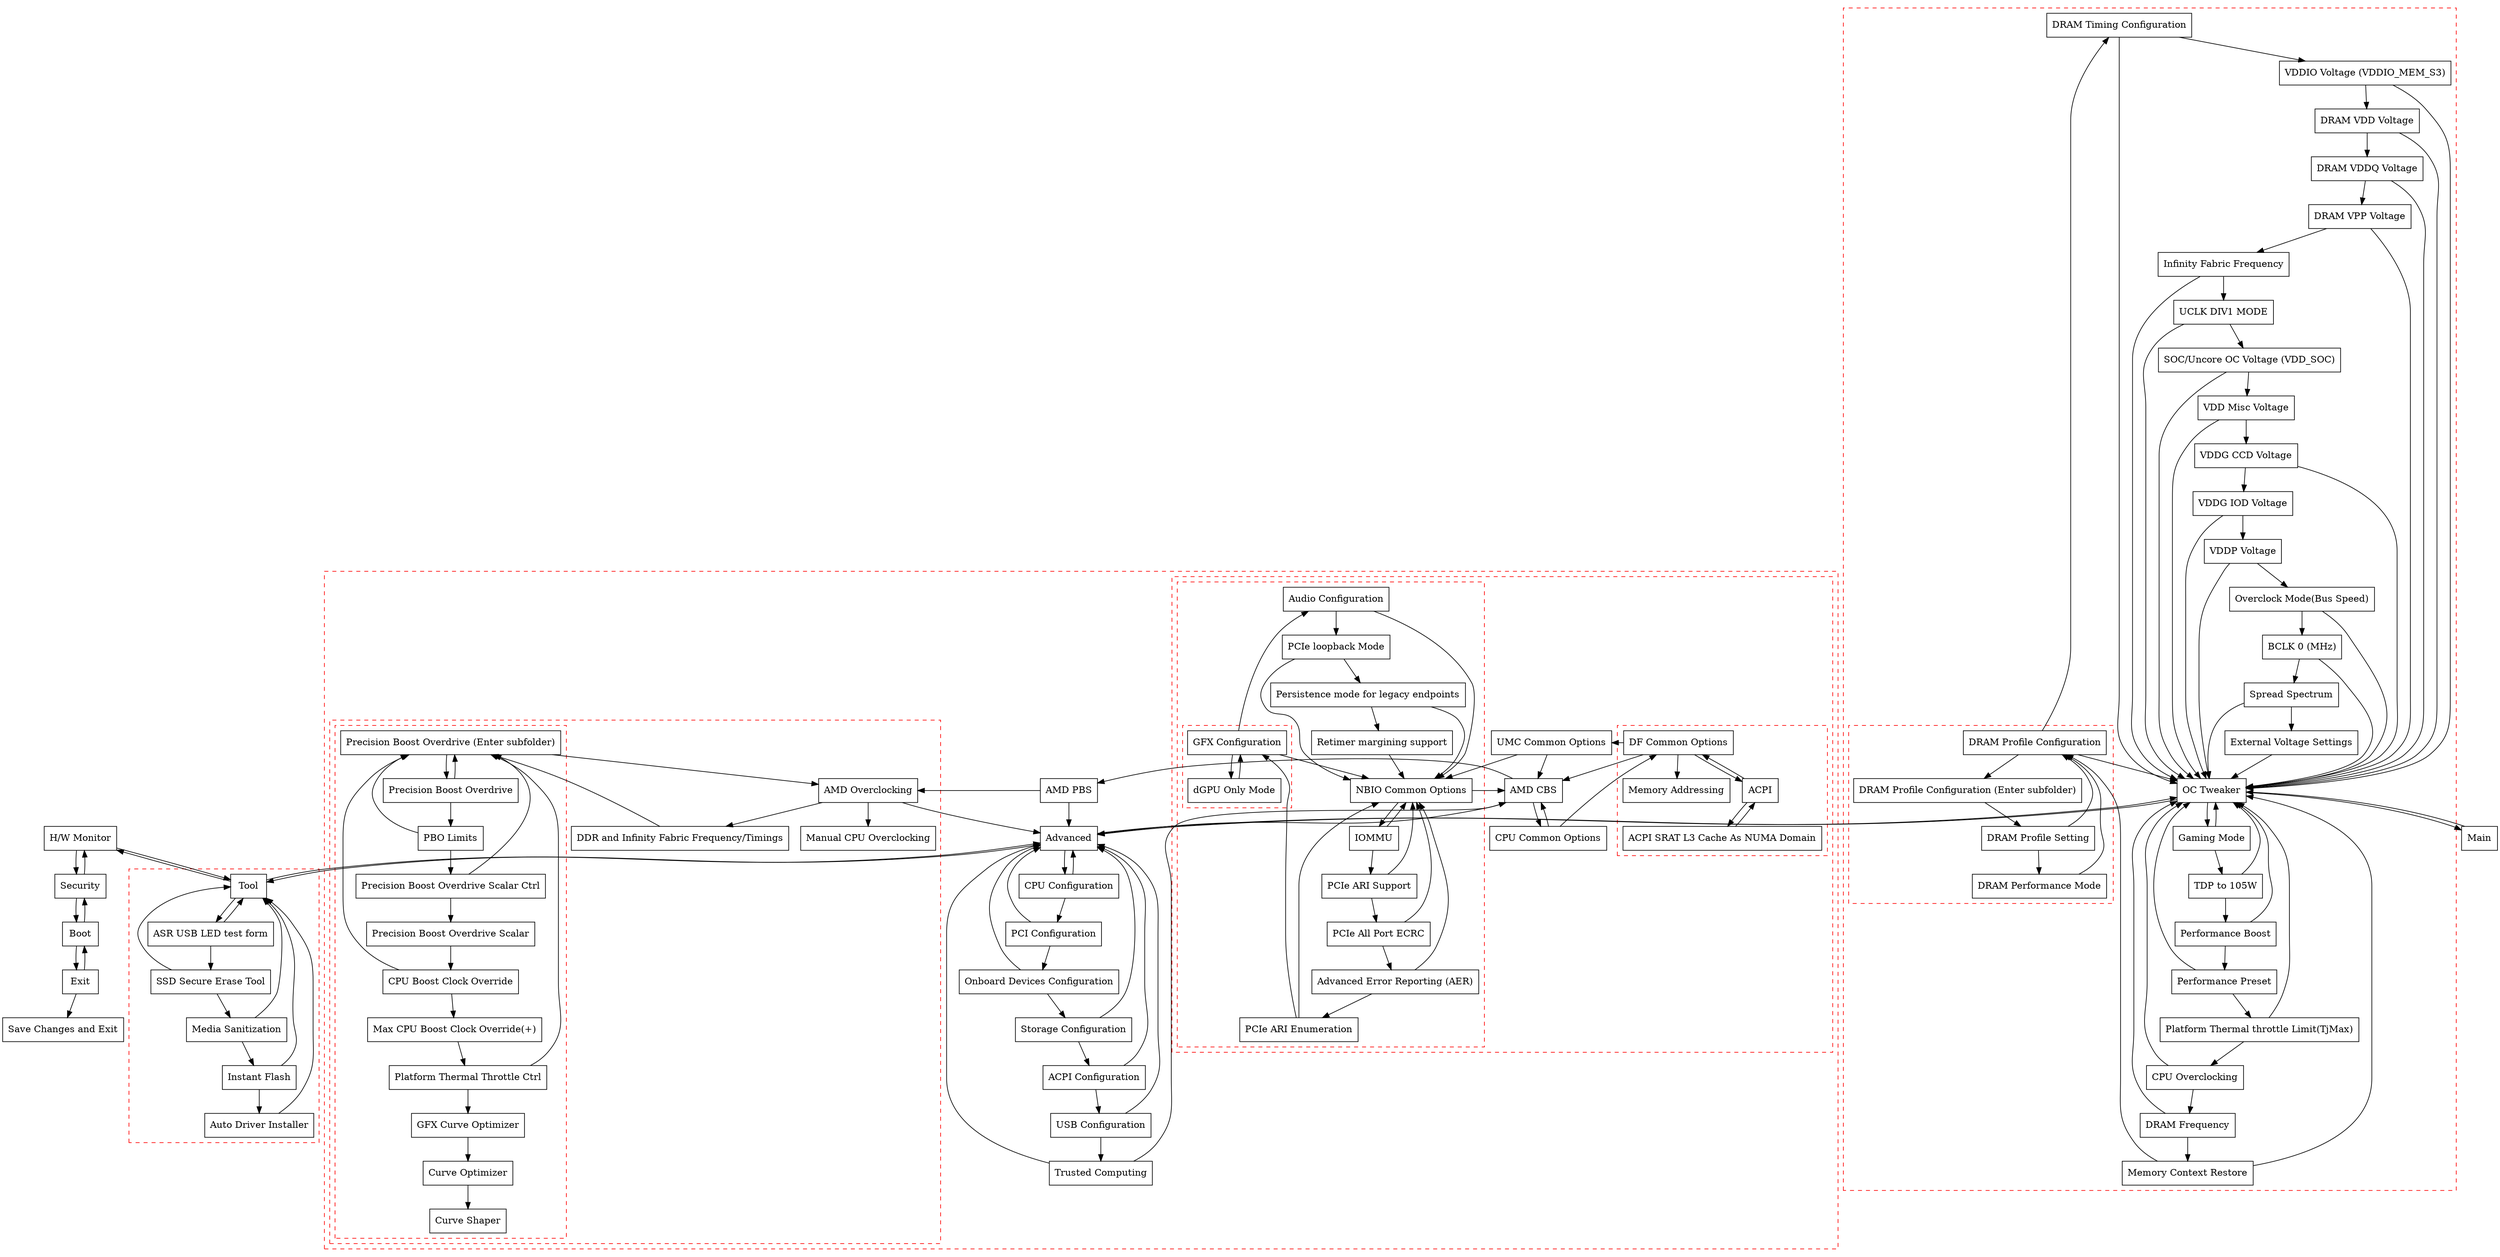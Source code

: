 digraph bios
{
    //compound = true
    node [shape = "box"]
    style = dashed
    color = red
    "Main"
    //rankdir = "LR"
    
    //VALUES ARE DEFAULT VALUES FROM A FRESHLY CLEARED CMOS
    //THIS FILE IS NOT TO BE MODIFIED EXCEPT FOR BREAKING BIOS UPDATES

    subgraph cluster_oc_tweaker
    {
        "OC Tweaker"
        "Gaming Mode"
        "TDP to 105W"
        "Performance Boost"
        "Performance Preset"
        "Platform Thermal throttle Limit(TjMax)"
        "CPU Overclocking"
        "DRAM Frequency"
        "Memory Context Restore"

        subgraph cluster_dram_profile
        {
            "DRAM Profile Configuration"
            "DRAM Profile Configuration (Enter subfolder)"
            "DRAM Profile Setting" [option_type = "list" value = "Auto" options = "Auto,DDR5-4800,XMP1-6000" traversal_key = "ArrowDown"]
            "DRAM Performance Mode" [option_type = "list" value = "AMD AGESA Default" options = "AMD AGESA Default,Competitive,Aggressive" traversal_key = "ArrowDown"]
        }
        
        "DRAM Timing Configuration"
        "VDDIO Voltage (VDDIO_MEM_S3)"
        "DRAM VDD Voltage"
        "DRAM VDDQ Voltage"
        "DRAM VPP Voltage"
        "Infinity Fabric Frequency"
        "UCLK DIV1 MODE"
        "SOC/Uncore OC Voltage (VDD_SOC)" [option_type = "field" value = "Auto"]
        "VDD Misc Voltage"
        "VDDG CCD Voltage"
        "VDDG IOD Voltage"
        "VDDP Voltage"
        "Overclock Mode(Bus Speed)"
        "BCLK 0 (MHz)" [option_type = "field" value = "Auto"]
        "Spread Spectrum" [option_type = "list" value = "Auto" options = "Auto,Disabled,Enabled" traversal_key = "ArrowDown"]
        "External Voltage Settings"
    }

    subgraph cluster_advanced
    {
        "Advanced"
        "CPU Configuration"
        "PCI Configuration"
        "Onboard Devices Configuration"
        "Storage Configuration"
        "ACPI Configuration"
        "USB Configuration"
        "Trusted Computing"
        "AMD PBS" 

        subgraph cluster_amd_cbs
        {
            "AMD CBS" 
            "CPU Common Options"

            subgraph cluster_df_options
            {
                "DF Common Options"
                "Memory Addressing"
                "ACPI"
                // why in the name of all that is unholy is this list in reverse?!
                "ACPI SRAT L3 Cache As NUMA Domain" [option_type = "list" value = "Auto" options = "Auto,Enabled,Disabled" traversal_key = "ArrowUp"]
            }

            "UMC Common Options"
            subgraph cluster_nbio
            {
                "NBIO Common Options"
                "IOMMU"
                "PCIe ARI Support"
                "PCIe All Port ECRC"
                "Advanced Error Reporting (AER)"
                "PCIe ARI Enumeration"
                subgraph cluster_gfx_config
                {
                    "GFX Configuration"
                    "dGPU Only Mode" [option_type = "list" value = "Auto" options = "Auto,Disabled,Enabled" traversal_key = "ArrowDown"]
                }
                "Audio Configuration"
                "PCIe loopback Mode"
                "Persistence mode for legacy endpoints"
                "Retimer margining support"
            }
        }

        subgraph cluster_amd_overclocking
        {
            "AMD Overclocking"
            "Manual CPU Overclocking"
            "DDR and Infinity Fabric Frequency/Timings"
            
            subgraph cluster_pbo
            {
                "Precision Boost Overdrive (Enter subfolder)"
                "Precision Boost Overdrive"
                "PBO Limits" [option_type = "list" value = "Auto" options = "Auto,Disable,Motherboard,Manual" traversal_key = "ArrowDown"]
                "Precision Boost Overdrive Scalar Ctrl"
                "Precision Boost Overdrive Scalar" [option_type = "list" value = "1X" options = "1X,2X,3X,4X,5X,6X,7X,8X,9X,10X" traversal_key = "ArrowDown"]
                "CPU Boost Clock Override"
                "Max CPU Boost Clock Override(+)" [option_type = "field" value = "25"]
                "Platform Thermal Throttle Ctrl"
                "GFX Curve Optimizer"
                "Curve Optimizer"
                "Curve Shaper"
            }
        }
    }

    

    subgraph cluster_tool
    {
        "Tool"
        "ASR USB LED test form"
        "SSD Secure Erase Tool"
        "Media Sanitization"
        "Instant Flash"
        "Auto Driver Installer" [option_type = "list" value = "Enabled" options = "Enabled,Disabled" traversal_key = "ArrowUp"]
    }
    "H/W Monitor"
    "Security"
    "Boot"
    "Exit"
    "Save Changes and Exit"

    "Main" -> "OC Tweaker" [keypath = "ArrowRight"]
    "OC Tweaker" -> "Advanced" [keypath = "ArrowRight"]
    "Advanced" -> "Tool" [keypath = "ArrowRight"]
    "Tool" -> "H/W Monitor" [keypath = "ArrowRight"]
    "H/W Monitor" -> "Security" [keypath = "ArrowRight"]
    "Security" -> "Boot" [keypath = "ArrowRight"]
    "Boot" -> "Exit" [keypath = "ArrowRight"]

    "Exit" -> "Boot" [keypath = "ArrowLeft"]
    "Boot" -> "Security" [keypath = "ArrowLeft"]
    "Security" -> "H/W Monitor" [keypath = "ArrowLeft"]
    "H/W Monitor" -> "Tool" [keypath = "ArrowLeft"]
    "Tool" -> "Advanced" [keypath = "ArrowLeft"]
    "Advanced" -> "OC Tweaker" [keypath = "ArrowLeft"]
    "OC Tweaker" -> "Main" [keypath = "ArrowLeft"]

    "OC Tweaker" -> "Gaming Mode" [keypath = "Home"]
    "Gaming Mode" -> "TDP to 105W" [keypath = "ArrowDown"]
    "TDP to 105W" -> "Performance Boost" [keypath = "ArrowDown"]
    "Performance Boost" -> "Performance Preset" [keypath = "ArrowDown"]
    "Performance Preset" -> "Platform Thermal throttle Limit(TjMax)" [keypath = "ArrowDown"]
    "Platform Thermal throttle Limit(TjMax)" -> "CPU Overclocking" [keypath = "ArrowDown"]
    "CPU Overclocking" -> "DRAM Frequency" [keypath = "ArrowDown"]
    "DRAM Frequency" -> "Memory Context Restore" [keypath = "ArrowDown"]
    "Memory Context Restore" -> "DRAM Profile Configuration" [keypath = "ArrowDown"]

    "DRAM Profile Configuration" -> "DRAM Timing Configuration" [keypath = "ArrowDown"]
    "DRAM Profile Configuration" -> "DRAM Profile Configuration (Enter subfolder)" [keypath = "Enter"]
    "DRAM Profile Configuration (Enter subfolder)" -> "DRAM Profile Setting" [keypath = "Home"]
    "DRAM Profile Setting" -> "DRAM Performance Mode" [keypath = "ArrowDown"]

    "DRAM Profile Setting", "DRAM Performance Mode" -> "DRAM Profile Configuration" [keypath = "Escape"]

    "DRAM Timing Configuration" -> "VDDIO Voltage (VDDIO_MEM_S3)" [keypath = "ArrowDown"]
    "VDDIO Voltage (VDDIO_MEM_S3)" -> "DRAM VDD Voltage" [keypath = "ArrowDown"]
    "DRAM VDD Voltage" -> "DRAM VDDQ Voltage" [keypath = "ArrowDown"]
    "DRAM VDDQ Voltage" -> "DRAM VPP Voltage" [keypath = "ArrowDown"]
    "DRAM VPP Voltage" -> "Infinity Fabric Frequency" [keypath = "ArrowDown"]
    "Infinity Fabric Frequency" -> "UCLK DIV1 MODE" [keypath = "ArrowDown"]
    "UCLK DIV1 MODE" -> "SOC/Uncore OC Voltage (VDD_SOC)" [keypath = "ArrowDown"]
    "SOC/Uncore OC Voltage (VDD_SOC)" -> "VDD Misc Voltage" [keypath = "ArrowDown"]
    "VDD Misc Voltage" -> "VDDG CCD Voltage" [keypath = "ArrowDown"]
    "VDDG CCD Voltage" -> "VDDG IOD Voltage" [keypath = "ArrowDown"]
    "VDDG IOD Voltage" -> "VDDP Voltage" [keypath = "ArrowDown"]
    "VDDP Voltage" -> "Overclock Mode(Bus Speed)" [keypath = "ArrowDown"]
    "Overclock Mode(Bus Speed)" -> "BCLK 0 (MHz)" [keypath = "ArrowDown" initial_keypath = "Enter,ArrowDown,Enter,ArrowDown" visited = "false"]
    "BCLK 0 (MHz)" -> "Spread Spectrum" [keypath = "ArrowDown"]
    "Spread Spectrum" -> "External Voltage Settings" [keypath = "ArrowDown"]

    "Gaming Mode", "TDP to 105W", "Performance Boost", "Performance Preset", "Platform Thermal throttle Limit(TjMax)", "CPU Overclocking", "DRAM Frequency", "Memory Context Restore", "DRAM Profile Configuration", "DRAM Timing Configuration", "VDDIO Voltage (VDDIO_MEM_S3)", "DRAM VDD Voltage", "DRAM VDDQ Voltage", "DRAM VPP Voltage", "Infinity Fabric Frequency", "UCLK DIV1 MODE", "SOC/Uncore OC Voltage (VDD_SOC)", "VDD Misc Voltage", "VDDG CCD Voltage", "VDDG IOD Voltage", "VDDP Voltage", "Overclock Mode(Bus Speed)", "BCLK 0 (MHz)", "Spread Spectrum", "External Voltage Settings" -> "OC Tweaker" [keypath = "Home"]

    "Advanced" -> "CPU Configuration" [keypath = "Home"]
    "CPU Configuration" -> "PCI Configuration" [keypath = "ArrowDown"]
    "PCI Configuration" -> "Onboard Devices Configuration" [keypath = "ArrowDown"]
    "Onboard Devices Configuration" -> "Storage Configuration" [keypath = "ArrowDown"]
    "Storage Configuration" -> "ACPI Configuration" [keypath = "ArrowDown"]
    "ACPI Configuration" -> "USB Configuration" [keypath = "ArrowDown"]
    "USB Configuration" -> "Trusted Computing" [keypath = "ArrowDown"]
    "Trusted Computing" -> "AMD CBS" [keypath = "ArrowDown"]
    "AMD CBS" -> "AMD PBS" [keypath = "ArrowDown"]

    "AMD CBS" -> "CPU Common Options" [keypath = "Enter"]
    "CPU Common Options" -> "DF Common Options" [keypath = "ArrowDown"]
    "DF Common Options" -> "Memory Addressing" [keypath = "Enter"]
    "DF Common Options" -> "ACPI" [keypath = "Enter,ArrowDown"]
    "ACPI" -> "ACPI SRAT L3 Cache As NUMA Domain" [keypath = "Enter"]
    "ACPI SRAT L3 Cache As NUMA Domain" -> "ACPI" [keypath = "Escape"]
    "ACPI" -> "DF Common Options" [keypath = "Escape"]
    "DF Common Options" -> "UMC Common Options" [keypath = "ArrowDown"]
    "UMC Common Options" -> "NBIO Common Options" [keypath = "ArrowDown"]
    "NBIO Common Options" -> "IOMMU" [keypath = "Enter"]
    "IOMMU" -> "PCIe ARI Support" [keypath = "ArrowDown"]
    "PCIe ARI Support" -> "PCIe All Port ECRC" [keypath = "ArrowDown"]
    "PCIe All Port ECRC" -> "Advanced Error Reporting (AER)" [keypath = "ArrowDown"]
    "Advanced Error Reporting (AER)" -> "PCIe ARI Enumeration" [keypath = "ArrowDown"]
    "PCIe ARI Enumeration" -> "GFX Configuration" [keypath = "ArrowDown"]
    "GFX Configuration" -> "dGPU Only Mode" [keypath = "Enter"]
    "dGPU Only Mode" -> "GFX Configuration" [keypath = "Escape"]
    "GFX Configuration" -> "Audio Configuration" [keypath = "ArrowDown"]
    "Audio Configuration" -> "PCIe loopback Mode" [keypath = "ArrowDown"]
    "PCIe loopback Mode" -> "Persistence mode for legacy endpoints" [keypath = "ArrowDown"]
    "Persistence mode for legacy endpoints" -> "Retimer margining support" [keypath = "ArrowDown"]

    "IOMMU", "PCIe ARI Support", "PCIe All Port ECRC", "Advanced Error Reporting (AER)", "PCIe ARI Enumeration", "GFX Configuration", "Audio Configuration", "PCIe loopback Mode", "Persistence mode for legacy endpoints", "Retimer margining support" -> "NBIO Common Options" [keypath = "Escape"]

    "CPU Common Options", "DF Common Options", "UMC Common Options", "NBIO Common Options" -> "AMD CBS" [keypath = "Escape"]

    "AMD PBS" -> "AMD Overclocking" [keypath = "ArrowDown"]

    "CPU Configuration", "PCI Configuration", "Onboard Devices Configuration", "Storage Configuration", "ACPI Configuration", "USB Configuration", "Trusted Computing", "AMD CBS", "AMD PBS", "AMD Overclocking" -> "Advanced" [keypath = "Home"]

    "AMD Overclocking" -> "Manual CPU Overclocking" [keypath = "Enter,Enter"]
    "AMD Overclocking" -> "DDR and Infinity Fabric Frequency/Timings" [keypath = "Enter,Enter,ArrowDown"]
    "DDR and Infinity Fabric Frequency/Timings" -> "Precision Boost Overdrive (Enter subfolder)" [keypath = "ArrowDown"]
    "Precision Boost Overdrive (Enter subfolder)" -> "Precision Boost Overdrive" [keypath = "Enter" initial_keypath = "Enter,Enter,ArrowDown,ArrowDown,ArrowDown,Enter" visited = "false"]
    "Precision Boost Overdrive" -> "PBO Limits" [keypath = "ArrowDown"]
    "PBO Limits" -> "Precision Boost Overdrive Scalar Ctrl" [keypath = "ArrowDown" initial_keypath = "ArrowDown,Enter,ArrowDown,Enter" visited = "false"]
    "Precision Boost Overdrive Scalar Ctrl" -> "Precision Boost Overdrive Scalar" [keypath = "ArrowDown"]
    "Precision Boost Overdrive Scalar" -> "CPU Boost Clock Override" [keypath = "ArrowDown" initial_keypath = "ArrowDown,Enter,ArrowDown,Enter" visited = "false"]
    "CPU Boost Clock Override" -> "Max CPU Boost Clock Override(+)" [keypath = "ArrowDown"]
    "Max CPU Boost Clock Override(+)" -> "Platform Thermal Throttle Ctrl" [keypath = "ArrowDown"]
    "Platform Thermal Throttle Ctrl" -> "GFX Curve Optimizer" [keypath = "ArrowDown"]
    "GFX Curve Optimizer" -> "Curve Optimizer" [keypath = "ArrowDown"]
    "Curve Optimizer" -> "Curve Shaper" [keypath = "ArrowDown"]

    "Precision Boost Overdrive", "PBO Limits", "Precision Boost Overdrive Scalar Ctrl", "CPU Boost Clock Override", "Platform Thermal Throttle Ctrl" -> "Precision Boost Overdrive (Enter subfolder)" [keypath = "Escape"]
    "Precision Boost Overdrive (Enter subfolder)" -> "AMD Overclocking" [keypath = "Escape,Escape"]

    "Tool" -> "ASR USB LED test form" [keypath = "Home"]
    "ASR USB LED test form" -> "SSD Secure Erase Tool" [keypath = "ArrowDown"]
    "SSD Secure Erase Tool" -> "Media Sanitization" [keypath = "ArrowDown"]
    "Media Sanitization" -> "Instant Flash" [keypath = "ArrowDown"]
    "Instant Flash" -> "Auto Driver Installer" [keypath = "ArrowDown"]

    "ASR USB LED test form", "SSD Secure Erase Tool", "Media Sanitization", "Instant Flash", "Auto Driver Installer" -> "Tool" [keypath = "Home"]

    "Exit" -> "Save Changes and Exit" [keypath = "Enter,Enter"]
}
